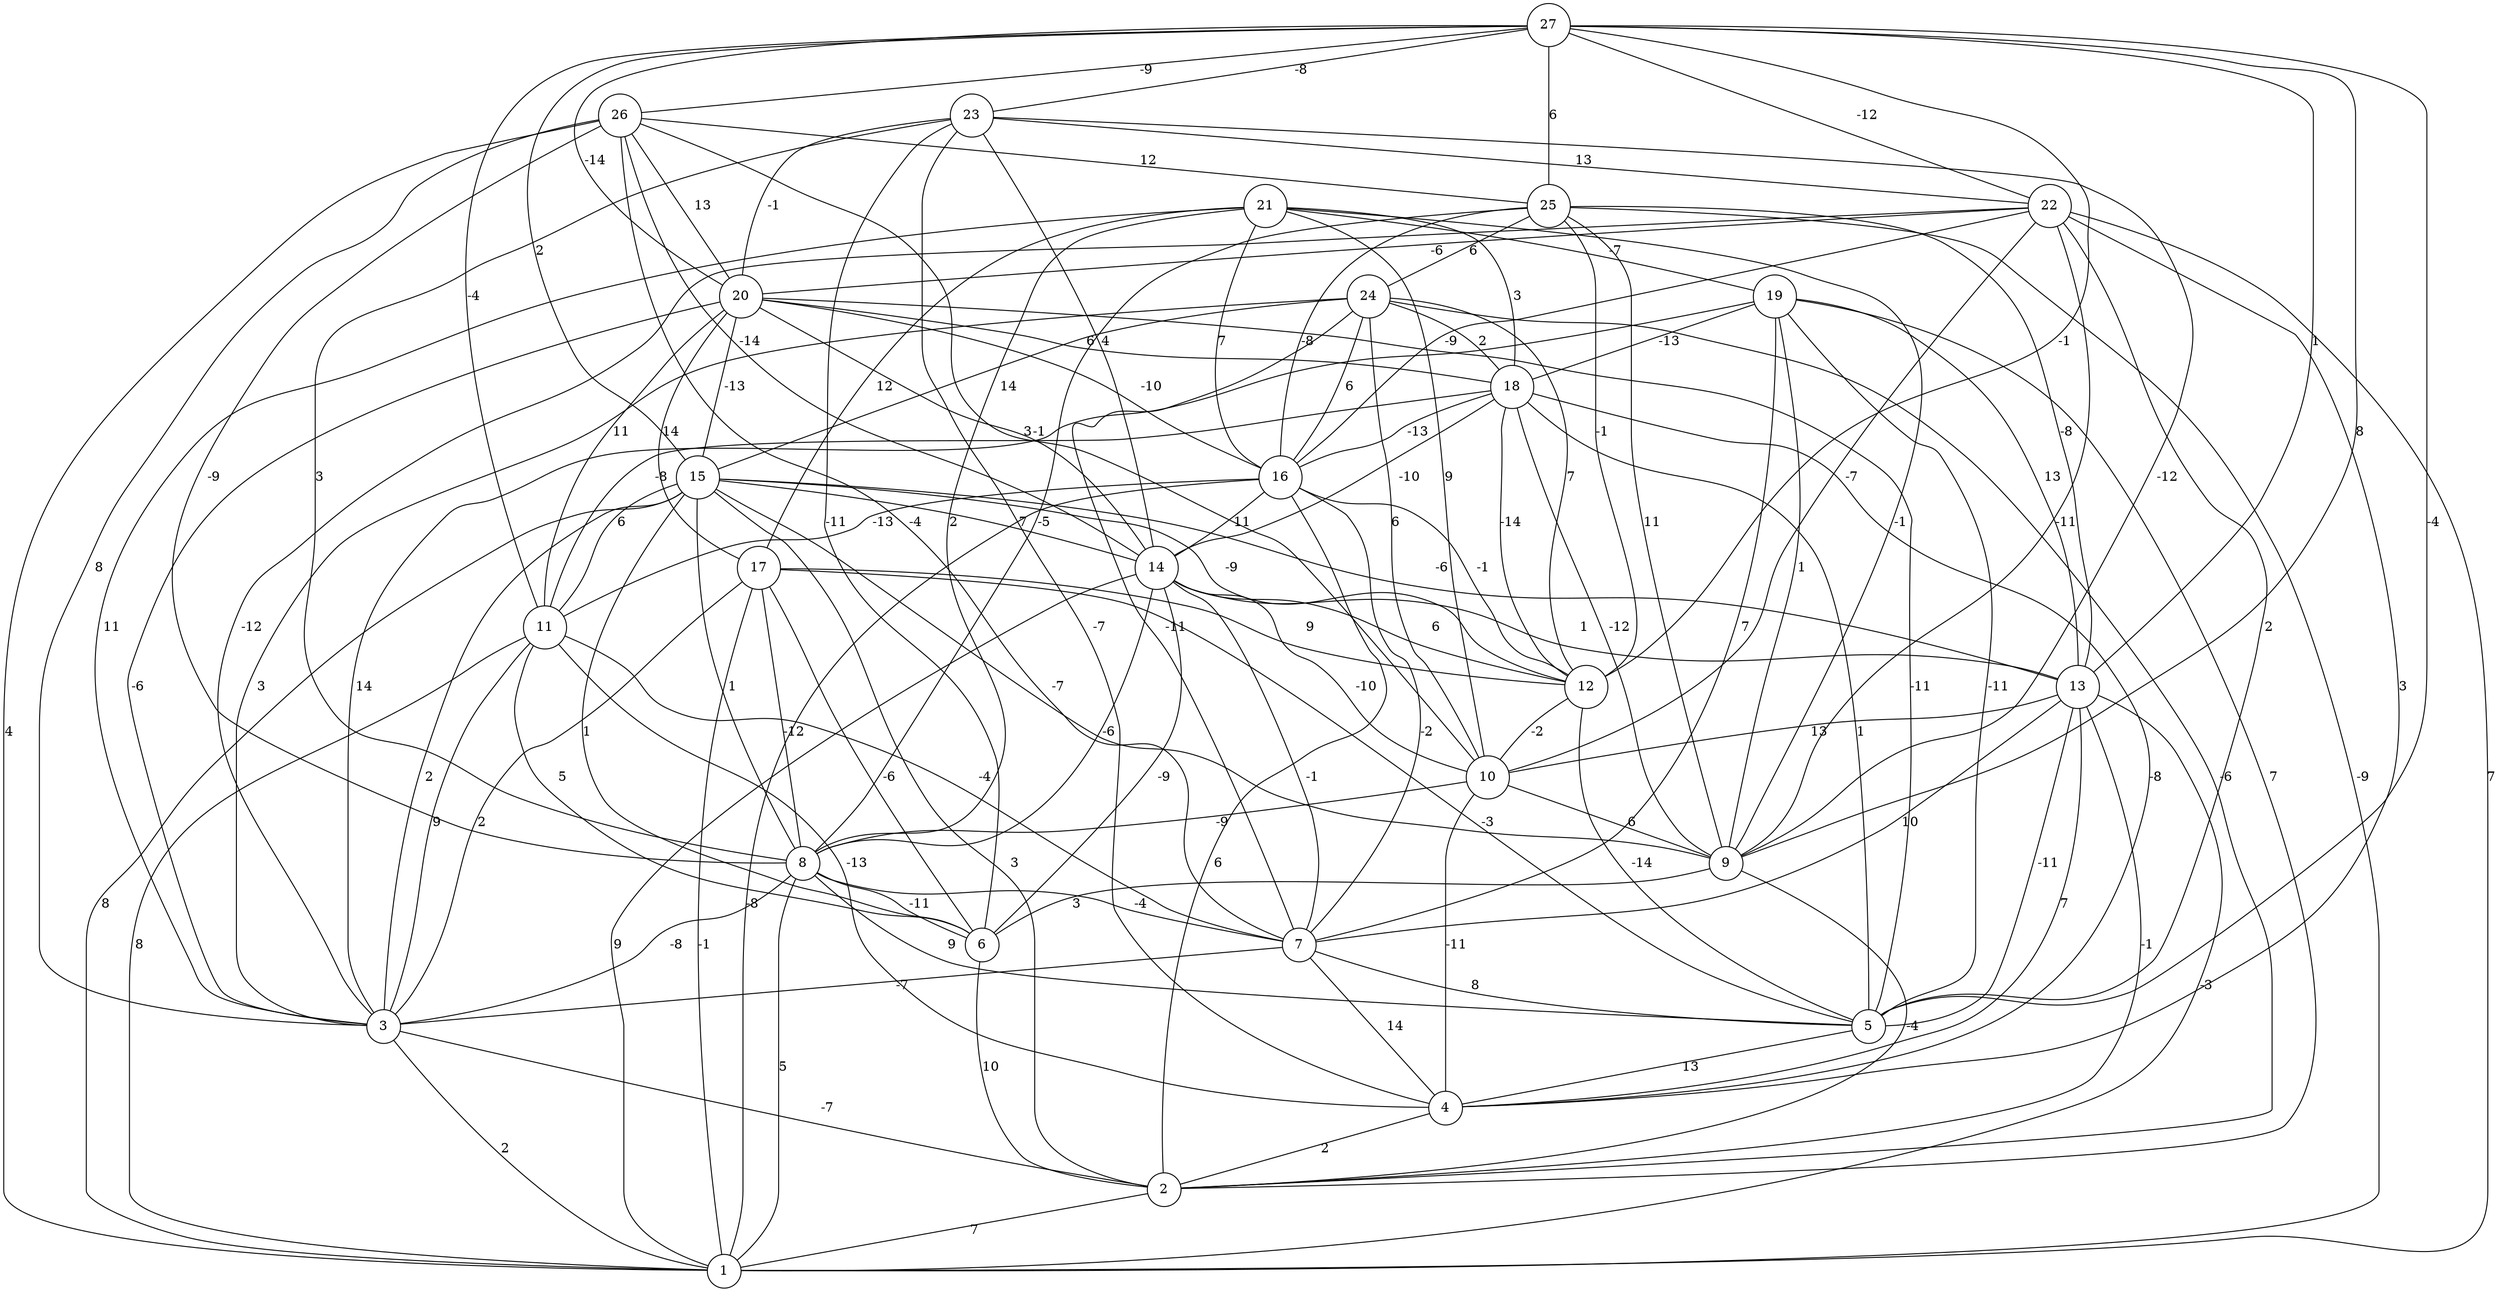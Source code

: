 graph { 
	 fontname="Helvetica,Arial,sans-serif" 
	 node [shape = circle]; 
	 27 -- 5 [label = "-4"];
	 27 -- 9 [label = "8"];
	 27 -- 11 [label = "-4"];
	 27 -- 12 [label = "-1"];
	 27 -- 13 [label = "1"];
	 27 -- 15 [label = "2"];
	 27 -- 20 [label = "-14"];
	 27 -- 22 [label = "-12"];
	 27 -- 23 [label = "-8"];
	 27 -- 25 [label = "6"];
	 27 -- 26 [label = "-9"];
	 26 -- 1 [label = "4"];
	 26 -- 3 [label = "8"];
	 26 -- 7 [label = "-4"];
	 26 -- 8 [label = "-9"];
	 26 -- 10 [label = "3"];
	 26 -- 14 [label = "-14"];
	 26 -- 20 [label = "13"];
	 26 -- 25 [label = "12"];
	 25 -- 1 [label = "-9"];
	 25 -- 8 [label = "-5"];
	 25 -- 9 [label = "11"];
	 25 -- 12 [label = "-1"];
	 25 -- 13 [label = "-8"];
	 25 -- 16 [label = "-8"];
	 25 -- 24 [label = "6"];
	 24 -- 2 [label = "-6"];
	 24 -- 3 [label = "3"];
	 24 -- 7 [label = "-11"];
	 24 -- 10 [label = "6"];
	 24 -- 12 [label = "7"];
	 24 -- 15 [label = "14"];
	 24 -- 16 [label = "6"];
	 24 -- 18 [label = "2"];
	 23 -- 4 [label = "-7"];
	 23 -- 6 [label = "-11"];
	 23 -- 8 [label = "3"];
	 23 -- 9 [label = "-12"];
	 23 -- 14 [label = "4"];
	 23 -- 20 [label = "-1"];
	 23 -- 22 [label = "13"];
	 22 -- 1 [label = "7"];
	 22 -- 3 [label = "-12"];
	 22 -- 4 [label = "3"];
	 22 -- 5 [label = "2"];
	 22 -- 9 [label = "-11"];
	 22 -- 10 [label = "-7"];
	 22 -- 16 [label = "-9"];
	 22 -- 20 [label = "-6"];
	 21 -- 3 [label = "11"];
	 21 -- 8 [label = "2"];
	 21 -- 9 [label = "-1"];
	 21 -- 10 [label = "9"];
	 21 -- 16 [label = "7"];
	 21 -- 17 [label = "12"];
	 21 -- 18 [label = "3"];
	 21 -- 19 [label = "-7"];
	 20 -- 3 [label = "-6"];
	 20 -- 5 [label = "-11"];
	 20 -- 11 [label = "11"];
	 20 -- 14 [label = "-1"];
	 20 -- 15 [label = "-13"];
	 20 -- 16 [label = "-10"];
	 20 -- 17 [label = "14"];
	 20 -- 18 [label = "6"];
	 19 -- 2 [label = "7"];
	 19 -- 3 [label = "14"];
	 19 -- 5 [label = "-11"];
	 19 -- 7 [label = "7"];
	 19 -- 9 [label = "1"];
	 19 -- 13 [label = "13"];
	 19 -- 18 [label = "-13"];
	 18 -- 4 [label = "-8"];
	 18 -- 5 [label = "1"];
	 18 -- 9 [label = "-12"];
	 18 -- 11 [label = "-8"];
	 18 -- 12 [label = "-14"];
	 18 -- 14 [label = "-10"];
	 18 -- 16 [label = "-13"];
	 17 -- 1 [label = "-1"];
	 17 -- 3 [label = "2"];
	 17 -- 5 [label = "-3"];
	 17 -- 6 [label = "-6"];
	 17 -- 8 [label = "-12"];
	 17 -- 12 [label = "9"];
	 16 -- 1 [label = "-8"];
	 16 -- 2 [label = "6"];
	 16 -- 7 [label = "-2"];
	 16 -- 11 [label = "-13"];
	 16 -- 12 [label = "-1"];
	 16 -- 14 [label = "11"];
	 15 -- 1 [label = "8"];
	 15 -- 2 [label = "3"];
	 15 -- 3 [label = "2"];
	 15 -- 6 [label = "1"];
	 15 -- 8 [label = "1"];
	 15 -- 9 [label = "-7"];
	 15 -- 11 [label = "6"];
	 15 -- 12 [label = "-9"];
	 15 -- 13 [label = "-6"];
	 15 -- 14 [label = "7"];
	 14 -- 1 [label = "9"];
	 14 -- 6 [label = "-9"];
	 14 -- 7 [label = "-1"];
	 14 -- 8 [label = "-6"];
	 14 -- 10 [label = "-10"];
	 14 -- 12 [label = "6"];
	 14 -- 13 [label = "1"];
	 13 -- 1 [label = "-3"];
	 13 -- 2 [label = "-1"];
	 13 -- 4 [label = "7"];
	 13 -- 5 [label = "-11"];
	 13 -- 7 [label = "10"];
	 13 -- 10 [label = "13"];
	 12 -- 5 [label = "-14"];
	 12 -- 10 [label = "-2"];
	 11 -- 1 [label = "8"];
	 11 -- 3 [label = "9"];
	 11 -- 4 [label = "-13"];
	 11 -- 6 [label = "5"];
	 11 -- 7 [label = "-4"];
	 10 -- 4 [label = "-11"];
	 10 -- 8 [label = "-9"];
	 10 -- 9 [label = "6"];
	 9 -- 2 [label = "-4"];
	 9 -- 6 [label = "3"];
	 8 -- 1 [label = "5"];
	 8 -- 3 [label = "-8"];
	 8 -- 5 [label = "9"];
	 8 -- 6 [label = "-11"];
	 8 -- 7 [label = "-4"];
	 7 -- 3 [label = "-7"];
	 7 -- 4 [label = "14"];
	 7 -- 5 [label = "8"];
	 6 -- 2 [label = "10"];
	 5 -- 4 [label = "13"];
	 4 -- 2 [label = "2"];
	 3 -- 1 [label = "2"];
	 3 -- 2 [label = "-7"];
	 2 -- 1 [label = "7"];
	 1;
	 2;
	 3;
	 4;
	 5;
	 6;
	 7;
	 8;
	 9;
	 10;
	 11;
	 12;
	 13;
	 14;
	 15;
	 16;
	 17;
	 18;
	 19;
	 20;
	 21;
	 22;
	 23;
	 24;
	 25;
	 26;
	 27;
}

